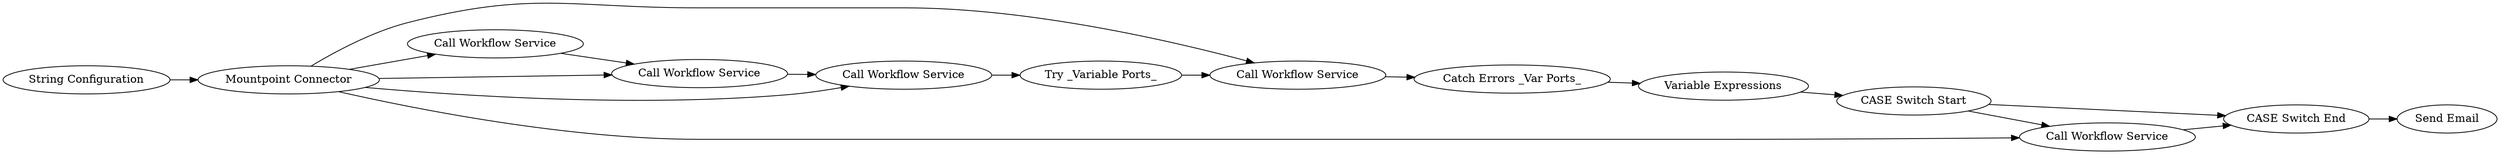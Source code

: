 digraph {
	"-846057067622302777_196" [label="Call Workflow Service"]
	"-846057067622302777_201" [label="String Configuration"]
	"-846057067622302777_10" [label="Call Workflow Service"]
	"-846057067622302777_178" [label="CASE Switch Start"]
	"-846057067622302777_12" [label="Call Workflow Service"]
	"-846057067622302777_180" [label="Call Workflow Service"]
	"-846057067622302777_177" [label="Variable Expressions"]
	"-846057067622302777_25" [label="Send Email"]
	"-846057067622302777_182" [label="Try _Variable Ports_"]
	"-846057067622302777_179" [label="CASE Switch End"]
	"-846057067622302777_9" [label="Mountpoint Connector"]
	"-846057067622302777_175" [label="Catch Errors _Var Ports_"]
	"-846057067622302777_18" [label="Call Workflow Service"]
	"-846057067622302777_18" -> "-846057067622302777_175"
	"-846057067622302777_201" -> "-846057067622302777_9"
	"-846057067622302777_12" -> "-846057067622302777_196"
	"-846057067622302777_180" -> "-846057067622302777_179"
	"-846057067622302777_9" -> "-846057067622302777_196"
	"-846057067622302777_9" -> "-846057067622302777_18"
	"-846057067622302777_9" -> "-846057067622302777_12"
	"-846057067622302777_9" -> "-846057067622302777_10"
	"-846057067622302777_9" -> "-846057067622302777_180"
	"-846057067622302777_178" -> "-846057067622302777_179"
	"-846057067622302777_179" -> "-846057067622302777_25"
	"-846057067622302777_175" -> "-846057067622302777_177"
	"-846057067622302777_196" -> "-846057067622302777_182"
	"-846057067622302777_178" -> "-846057067622302777_180"
	"-846057067622302777_10" -> "-846057067622302777_12"
	"-846057067622302777_182" -> "-846057067622302777_18"
	"-846057067622302777_177" -> "-846057067622302777_178"
	rankdir=LR
}
